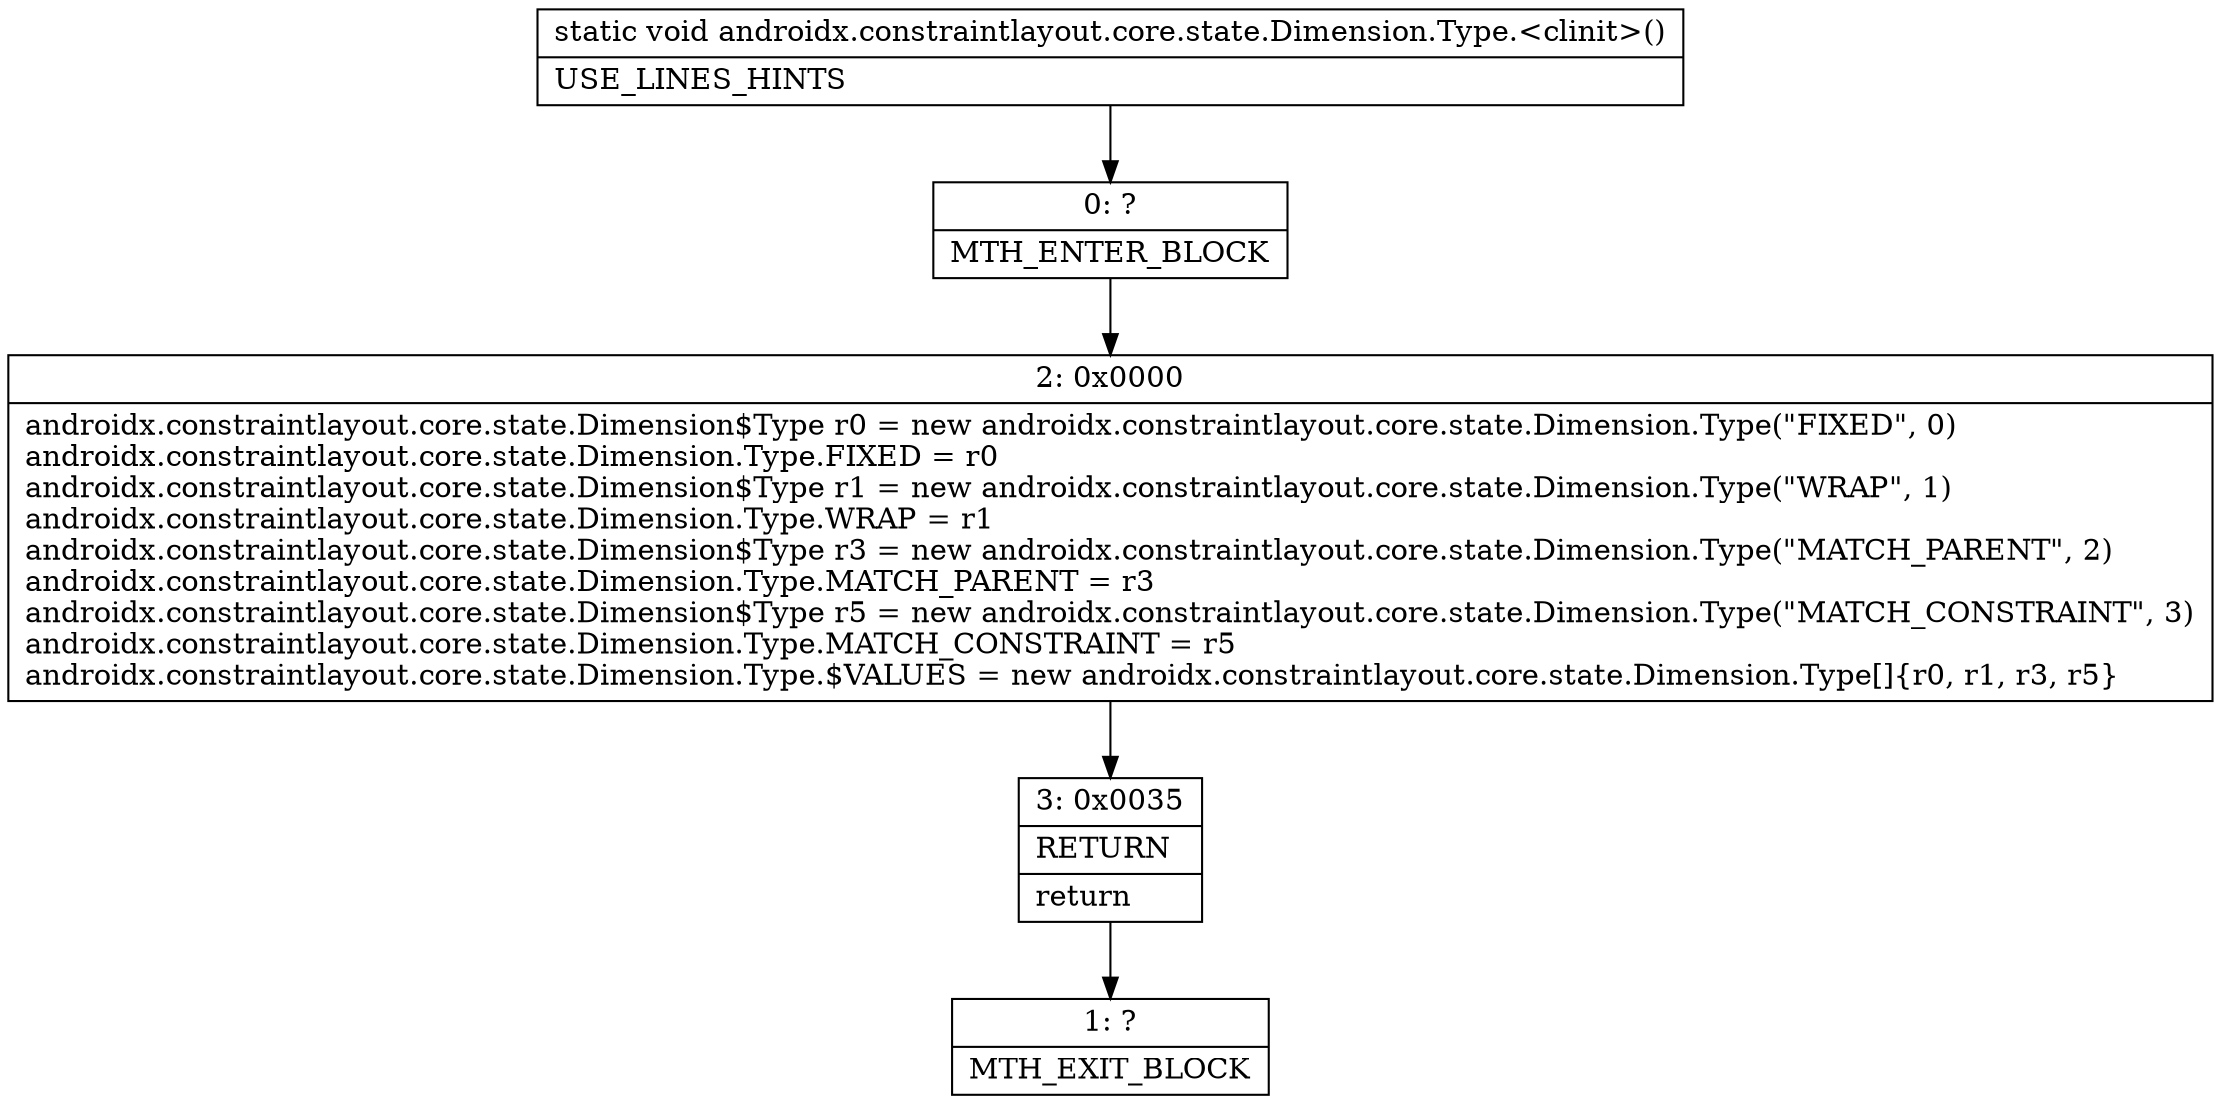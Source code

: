 digraph "CFG forandroidx.constraintlayout.core.state.Dimension.Type.\<clinit\>()V" {
Node_0 [shape=record,label="{0\:\ ?|MTH_ENTER_BLOCK\l}"];
Node_2 [shape=record,label="{2\:\ 0x0000|androidx.constraintlayout.core.state.Dimension$Type r0 = new androidx.constraintlayout.core.state.Dimension.Type(\"FIXED\", 0)\landroidx.constraintlayout.core.state.Dimension.Type.FIXED = r0\landroidx.constraintlayout.core.state.Dimension$Type r1 = new androidx.constraintlayout.core.state.Dimension.Type(\"WRAP\", 1)\landroidx.constraintlayout.core.state.Dimension.Type.WRAP = r1\landroidx.constraintlayout.core.state.Dimension$Type r3 = new androidx.constraintlayout.core.state.Dimension.Type(\"MATCH_PARENT\", 2)\landroidx.constraintlayout.core.state.Dimension.Type.MATCH_PARENT = r3\landroidx.constraintlayout.core.state.Dimension$Type r5 = new androidx.constraintlayout.core.state.Dimension.Type(\"MATCH_CONSTRAINT\", 3)\landroidx.constraintlayout.core.state.Dimension.Type.MATCH_CONSTRAINT = r5\landroidx.constraintlayout.core.state.Dimension.Type.$VALUES = new androidx.constraintlayout.core.state.Dimension.Type[]\{r0, r1, r3, r5\}\l}"];
Node_3 [shape=record,label="{3\:\ 0x0035|RETURN\l|return\l}"];
Node_1 [shape=record,label="{1\:\ ?|MTH_EXIT_BLOCK\l}"];
MethodNode[shape=record,label="{static void androidx.constraintlayout.core.state.Dimension.Type.\<clinit\>()  | USE_LINES_HINTS\l}"];
MethodNode -> Node_0;Node_0 -> Node_2;
Node_2 -> Node_3;
Node_3 -> Node_1;
}

